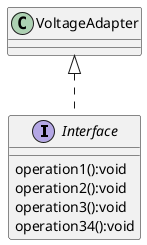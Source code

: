 @startuml
interface Interface


VoltageAdapter <|.. Interface



Interface : operation1():void
Interface : operation2():void
Interface : operation3():void
Interface : operation34():void

@enduml